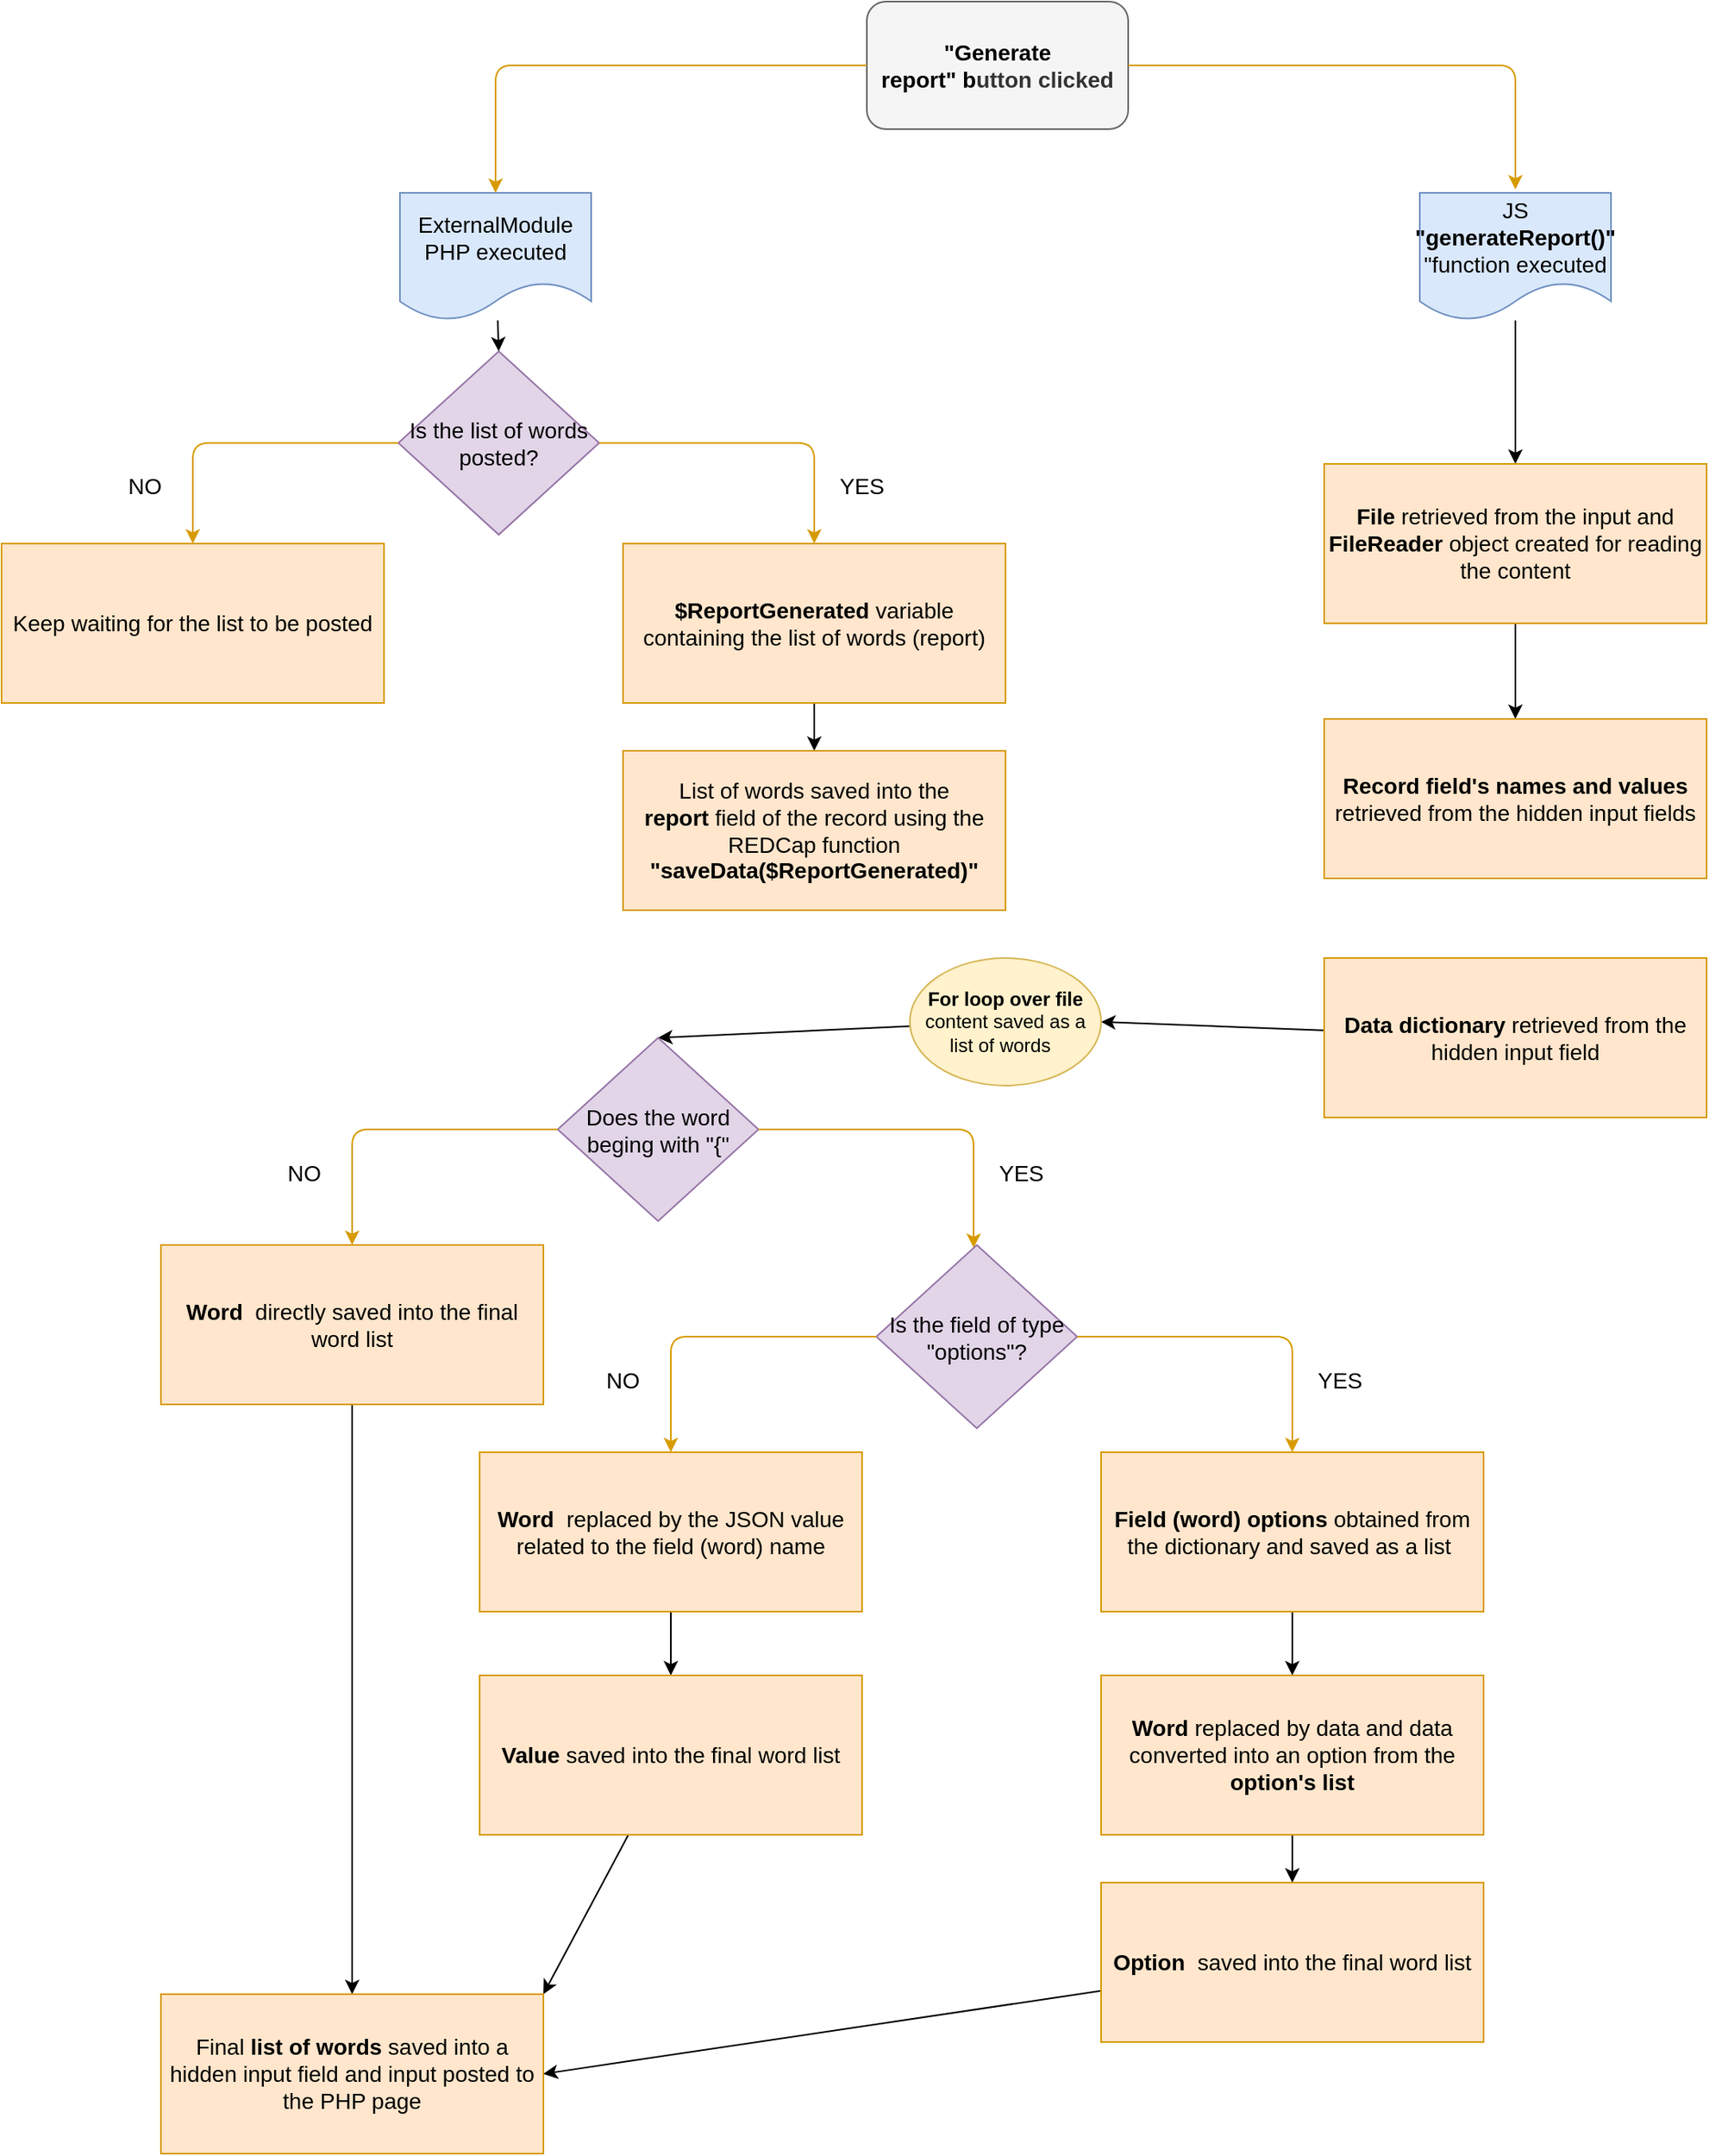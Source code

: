 <mxfile>
    <diagram id="mH1Al9jLPWuHoqc00xgz" name="Página-1">
        <mxGraphModel dx="3487" dy="1191" grid="1" gridSize="10" guides="1" tooltips="1" connect="1" arrows="1" fold="1" page="1" pageScale="1" pageWidth="1169" pageHeight="1654" math="0" shadow="0">
            <root>
                <mxCell id="0"/>
                <mxCell id="1" parent="0"/>
                <mxCell id="2" value="&lt;b style=&quot;color: rgb(0 , 0 , 0) ; font-size: 14px&quot;&gt;&quot;Generate report&quot;&lt;/b&gt;&lt;b style=&quot;color: rgb(0 , 0 , 0) ; font-size: 14px&quot;&gt;&amp;nbsp;b&lt;/b&gt;&lt;span style=&quot;font-size: 14px&quot;&gt;&lt;b&gt;utton clicked&lt;/b&gt;&lt;/span&gt;" style="rounded=1;whiteSpace=wrap;html=1;fillColor=#f5f5f5;strokeColor=#666666;fontColor=#333333;" vertex="1" parent="1">
                    <mxGeometry x="503" y="30" width="164" height="80" as="geometry"/>
                </mxCell>
                <mxCell id="5" value="" style="edgeStyle=elbowEdgeStyle;elbow=horizontal;endArrow=classic;html=1;fontSize=14;exitX=0;exitY=0.5;exitDx=0;exitDy=0;entryX=0.5;entryY=0;entryDx=0;entryDy=0;fillColor=#ffe6cc;strokeColor=#d79b00;" edge="1" parent="1">
                    <mxGeometry width="50" height="50" relative="1" as="geometry">
                        <mxPoint x="503" y="70" as="sourcePoint"/>
                        <mxPoint x="270" y="150" as="targetPoint"/>
                        <Array as="points">
                            <mxPoint x="270" y="60"/>
                            <mxPoint x="476" y="132.5"/>
                            <mxPoint x="484" y="145"/>
                            <mxPoint x="481" y="145"/>
                            <mxPoint x="481" y="135"/>
                            <mxPoint x="481" y="135"/>
                            <mxPoint x="481" y="165"/>
                            <mxPoint x="498" y="125"/>
                            <mxPoint x="478" y="135"/>
                            <mxPoint x="478" y="122.5"/>
                        </Array>
                    </mxGeometry>
                </mxCell>
                <mxCell id="6" value="" style="edgeStyle=elbowEdgeStyle;elbow=horizontal;endArrow=classic;html=1;fontSize=14;exitX=1;exitY=0.5;exitDx=0;exitDy=0;entryX=0.583;entryY=-0.027;entryDx=0;entryDy=0;fillColor=#ffe6cc;strokeColor=#d79b00;entryPerimeter=0;" edge="1" parent="1">
                    <mxGeometry width="50" height="50" relative="1" as="geometry">
                        <mxPoint x="667" y="70" as="sourcePoint"/>
                        <mxPoint x="909.96" y="147.84" as="targetPoint"/>
                        <Array as="points">
                            <mxPoint x="910" y="100"/>
                            <mxPoint x="900" y="90"/>
                            <mxPoint x="920" y="100"/>
                            <mxPoint x="792" y="72.5"/>
                            <mxPoint x="711" y="62.5"/>
                            <mxPoint x="691" y="72.5"/>
                            <mxPoint x="691" y="60"/>
                        </Array>
                    </mxGeometry>
                </mxCell>
                <mxCell id="7" value="ExternalModule PHP executed" style="shape=document;whiteSpace=wrap;html=1;boundedLbl=1;fontSize=14;fillColor=#dae8fc;strokeColor=#6c8ebf;" vertex="1" parent="1">
                    <mxGeometry x="210" y="150" width="120" height="80" as="geometry"/>
                </mxCell>
                <mxCell id="55" style="edgeStyle=none;html=1;" edge="1" parent="1" source="8" target="14">
                    <mxGeometry relative="1" as="geometry"/>
                </mxCell>
                <mxCell id="8" value="JS &lt;b&gt;&quot;generateReport()&quot;&lt;/b&gt; &quot;function executed" style="shape=document;whiteSpace=wrap;html=1;boundedLbl=1;fontSize=14;fillColor=#dae8fc;strokeColor=#6c8ebf;" vertex="1" parent="1">
                    <mxGeometry x="850" y="150" width="120" height="80" as="geometry"/>
                </mxCell>
                <mxCell id="56" style="edgeStyle=none;html=1;entryX=0.5;entryY=0;entryDx=0;entryDy=0;" edge="1" parent="1" source="14" target="15">
                    <mxGeometry relative="1" as="geometry"/>
                </mxCell>
                <mxCell id="14" value="&lt;b&gt;File&lt;/b&gt; retrieved from the input and &lt;b&gt;FileReader&lt;/b&gt; object created for reading the content" style="rounded=0;whiteSpace=wrap;html=1;fontSize=14;fillColor=#ffe6cc;strokeColor=#d79b00;" vertex="1" parent="1">
                    <mxGeometry x="790" y="320" width="240" height="100" as="geometry"/>
                </mxCell>
                <mxCell id="15" value="&lt;b&gt;Record field's names and values&lt;/b&gt; retrieved from the hidden input fields" style="rounded=0;whiteSpace=wrap;html=1;fontSize=14;fillColor=#ffe6cc;strokeColor=#d79b00;" vertex="1" parent="1">
                    <mxGeometry x="790" y="480" width="240" height="100" as="geometry"/>
                </mxCell>
                <mxCell id="40" style="edgeStyle=none;html=1;entryX=1;entryY=0.5;entryDx=0;entryDy=0;" edge="1" parent="1" source="16" target="17">
                    <mxGeometry relative="1" as="geometry"/>
                </mxCell>
                <mxCell id="16" value="&lt;b&gt;Data dictionary&lt;/b&gt;&amp;nbsp;retrieved from the hidden input field" style="rounded=0;whiteSpace=wrap;html=1;fontSize=14;fillColor=#ffe6cc;strokeColor=#d79b00;" vertex="1" parent="1">
                    <mxGeometry x="790" y="630" width="240" height="100" as="geometry"/>
                </mxCell>
                <mxCell id="41" style="edgeStyle=none;html=1;entryX=0.5;entryY=0;entryDx=0;entryDy=0;" edge="1" parent="1" source="17" target="22">
                    <mxGeometry relative="1" as="geometry"/>
                </mxCell>
                <mxCell id="17" value="&lt;b&gt;For&lt;/b&gt; &lt;b&gt;loop over file&lt;/b&gt; content saved as a list of words&amp;nbsp;&amp;nbsp;" style="ellipse;whiteSpace=wrap;html=1;fillColor=#fff2cc;strokeColor=#d6b656;" vertex="1" parent="1">
                    <mxGeometry x="530" y="630" width="120" height="80" as="geometry"/>
                </mxCell>
                <mxCell id="58" style="edgeStyle=none;html=1;" edge="1" parent="1" source="20" target="43">
                    <mxGeometry relative="1" as="geometry"/>
                </mxCell>
                <mxCell id="20" value="&lt;b&gt;Word&amp;nbsp; &lt;/b&gt;directly saved into the final word list" style="rounded=0;whiteSpace=wrap;html=1;fontSize=14;fillColor=#ffe6cc;strokeColor=#d79b00;" vertex="1" parent="1">
                    <mxGeometry x="60" y="810" width="240" height="100" as="geometry"/>
                </mxCell>
                <mxCell id="22" value="Does the word beging with &quot;{&quot;" style="rhombus;whiteSpace=wrap;html=1;fontSize=14;fillColor=#e1d5e7;strokeColor=#9673a6;" vertex="1" parent="1">
                    <mxGeometry x="309" y="680" width="126" height="115" as="geometry"/>
                </mxCell>
                <mxCell id="23" value="" style="edgeStyle=elbowEdgeStyle;elbow=horizontal;endArrow=classic;html=1;fontSize=14;exitX=0;exitY=0.5;exitDx=0;exitDy=0;fillColor=#ffe6cc;strokeColor=#d79b00;" edge="1" parent="1" source="22" target="20">
                    <mxGeometry width="50" height="50" relative="1" as="geometry">
                        <mxPoint x="302" y="730" as="sourcePoint"/>
                        <mxPoint x="180" y="810" as="targetPoint"/>
                        <Array as="points">
                            <mxPoint x="180" y="740"/>
                            <mxPoint x="282" y="800"/>
                            <mxPoint x="290" y="812.5"/>
                            <mxPoint x="287" y="812.5"/>
                            <mxPoint x="287" y="802.5"/>
                            <mxPoint x="287" y="802.5"/>
                            <mxPoint x="287" y="832.5"/>
                            <mxPoint x="304" y="792.5"/>
                            <mxPoint x="284" y="802.5"/>
                            <mxPoint x="284" y="790"/>
                        </Array>
                    </mxGeometry>
                </mxCell>
                <mxCell id="24" value="YES" style="text;html=1;align=center;verticalAlign=middle;whiteSpace=wrap;rounded=0;fontSize=14;direction=east;" vertex="1" parent="1">
                    <mxGeometry x="570" y="750" width="60" height="30" as="geometry"/>
                </mxCell>
                <mxCell id="25" value="NO" style="text;html=1;align=center;verticalAlign=middle;whiteSpace=wrap;rounded=0;fontSize=14;direction=east;" vertex="1" parent="1">
                    <mxGeometry x="120" y="750" width="60" height="30" as="geometry"/>
                </mxCell>
                <mxCell id="26" value="" style="edgeStyle=elbowEdgeStyle;elbow=horizontal;endArrow=classic;html=1;fontSize=14;exitX=1;exitY=0.5;exitDx=0;exitDy=0;fillColor=#ffe6cc;strokeColor=#d79b00;" edge="1" parent="1" source="22" target="29">
                    <mxGeometry width="50" height="50" relative="1" as="geometry">
                        <mxPoint x="462" y="792.5" as="sourcePoint"/>
                        <mxPoint x="570" y="810" as="targetPoint"/>
                        <Array as="points">
                            <mxPoint x="570" y="740"/>
                            <mxPoint x="560" y="740"/>
                            <mxPoint x="479" y="730"/>
                            <mxPoint x="459" y="740"/>
                            <mxPoint x="459" y="727.5"/>
                        </Array>
                    </mxGeometry>
                </mxCell>
                <mxCell id="39" style="edgeStyle=none;html=1;entryX=0.5;entryY=0;entryDx=0;entryDy=0;" edge="1" parent="1" source="27" target="34">
                    <mxGeometry relative="1" as="geometry"/>
                </mxCell>
                <mxCell id="27" value="&lt;b&gt;Word&amp;nbsp; &lt;/b&gt;replaced by the JSON value related to the field (word) name" style="rounded=0;whiteSpace=wrap;html=1;fontSize=14;fillColor=#ffe6cc;strokeColor=#d79b00;" vertex="1" parent="1">
                    <mxGeometry x="260" y="940" width="240" height="100" as="geometry"/>
                </mxCell>
                <mxCell id="37" style="edgeStyle=none;html=1;entryX=0.5;entryY=0;entryDx=0;entryDy=0;" edge="1" parent="1" source="28" target="35">
                    <mxGeometry relative="1" as="geometry"/>
                </mxCell>
                <mxCell id="28" value="&lt;b&gt;Field (word) options &lt;/b&gt;obtained from the dictionary and saved as a list&amp;nbsp;" style="rounded=0;whiteSpace=wrap;html=1;fontSize=14;fillColor=#ffe6cc;strokeColor=#d79b00;" vertex="1" parent="1">
                    <mxGeometry x="650" y="940" width="240" height="100" as="geometry"/>
                </mxCell>
                <mxCell id="29" value="Is the field of type &quot;options&quot;?" style="rhombus;whiteSpace=wrap;html=1;fontSize=14;fillColor=#e1d5e7;strokeColor=#9673a6;" vertex="1" parent="1">
                    <mxGeometry x="509" y="810" width="126" height="115" as="geometry"/>
                </mxCell>
                <mxCell id="30" value="" style="edgeStyle=elbowEdgeStyle;elbow=horizontal;endArrow=classic;html=1;fontSize=14;exitX=0;exitY=0.5;exitDx=0;exitDy=0;fillColor=#ffe6cc;strokeColor=#d79b00;" edge="1" parent="1" source="29" target="27">
                    <mxGeometry width="50" height="50" relative="1" as="geometry">
                        <mxPoint x="502" y="860" as="sourcePoint"/>
                        <mxPoint x="380" y="940" as="targetPoint"/>
                        <Array as="points">
                            <mxPoint x="380" y="870"/>
                            <mxPoint x="482" y="930"/>
                            <mxPoint x="490" y="942.5"/>
                            <mxPoint x="487" y="942.5"/>
                            <mxPoint x="487" y="932.5"/>
                            <mxPoint x="487" y="932.5"/>
                            <mxPoint x="487" y="962.5"/>
                            <mxPoint x="504" y="922.5"/>
                            <mxPoint x="484" y="932.5"/>
                            <mxPoint x="484" y="920"/>
                        </Array>
                    </mxGeometry>
                </mxCell>
                <mxCell id="31" value="YES" style="text;html=1;align=center;verticalAlign=middle;whiteSpace=wrap;rounded=0;fontSize=14;direction=east;" vertex="1" parent="1">
                    <mxGeometry x="770" y="880" width="60" height="30" as="geometry"/>
                </mxCell>
                <mxCell id="32" value="NO" style="text;html=1;align=center;verticalAlign=middle;whiteSpace=wrap;rounded=0;fontSize=14;direction=east;" vertex="1" parent="1">
                    <mxGeometry x="320" y="880" width="60" height="30" as="geometry"/>
                </mxCell>
                <mxCell id="33" value="" style="edgeStyle=elbowEdgeStyle;elbow=horizontal;endArrow=classic;html=1;fontSize=14;exitX=1;exitY=0.5;exitDx=0;exitDy=0;fillColor=#ffe6cc;strokeColor=#d79b00;" edge="1" parent="1" source="29" target="28">
                    <mxGeometry width="50" height="50" relative="1" as="geometry">
                        <mxPoint x="662" y="922.5" as="sourcePoint"/>
                        <mxPoint x="770" y="940" as="targetPoint"/>
                        <Array as="points">
                            <mxPoint x="770" y="870"/>
                            <mxPoint x="760" y="870"/>
                            <mxPoint x="679" y="860"/>
                            <mxPoint x="659" y="870"/>
                            <mxPoint x="659" y="857.5"/>
                        </Array>
                    </mxGeometry>
                </mxCell>
                <mxCell id="59" style="edgeStyle=none;html=1;entryX=1;entryY=0;entryDx=0;entryDy=0;" edge="1" parent="1" source="34" target="43">
                    <mxGeometry relative="1" as="geometry"/>
                </mxCell>
                <mxCell id="34" value="&lt;b&gt;Value&amp;nbsp;&lt;/b&gt;saved into the final word list" style="rounded=0;whiteSpace=wrap;html=1;fontSize=14;fillColor=#ffe6cc;strokeColor=#d79b00;" vertex="1" parent="1">
                    <mxGeometry x="260" y="1080" width="240" height="100" as="geometry"/>
                </mxCell>
                <mxCell id="38" style="edgeStyle=none;html=1;" edge="1" parent="1" source="35" target="36">
                    <mxGeometry relative="1" as="geometry"/>
                </mxCell>
                <mxCell id="35" value="&lt;b&gt;Word &lt;/b&gt;replaced by data&lt;b&gt;&amp;nbsp;&lt;/b&gt;and data converted into an option from the &lt;b&gt;option's list&lt;/b&gt;" style="rounded=0;whiteSpace=wrap;html=1;fontSize=14;fillColor=#ffe6cc;strokeColor=#d79b00;" vertex="1" parent="1">
                    <mxGeometry x="650" y="1080" width="240" height="100" as="geometry"/>
                </mxCell>
                <mxCell id="60" style="edgeStyle=none;html=1;entryX=1;entryY=0.5;entryDx=0;entryDy=0;" edge="1" parent="1" source="36" target="43">
                    <mxGeometry relative="1" as="geometry"/>
                </mxCell>
                <mxCell id="36" value="&lt;b&gt;Option&amp;nbsp;&amp;nbsp;&lt;/b&gt;saved into the final word list" style="rounded=0;whiteSpace=wrap;html=1;fontSize=14;fillColor=#ffe6cc;strokeColor=#d79b00;" vertex="1" parent="1">
                    <mxGeometry x="650" y="1210" width="240" height="100" as="geometry"/>
                </mxCell>
                <mxCell id="42" value="&lt;span&gt;Keep waiting for the list to be posted&lt;/span&gt;" style="rounded=0;whiteSpace=wrap;html=1;fontSize=14;fillColor=#ffe6cc;strokeColor=#d79b00;" vertex="1" parent="1">
                    <mxGeometry x="-40" y="370" width="240" height="100" as="geometry"/>
                </mxCell>
                <mxCell id="43" value="Final&lt;b&gt; list of words &lt;/b&gt;saved into a hidden input field and input posted to the PHP page" style="rounded=0;whiteSpace=wrap;html=1;fontSize=14;fillColor=#ffe6cc;strokeColor=#d79b00;" vertex="1" parent="1">
                    <mxGeometry x="60" y="1280" width="240" height="100" as="geometry"/>
                </mxCell>
                <mxCell id="45" value="Is the list of words posted?" style="rhombus;whiteSpace=wrap;html=1;fontSize=14;fillColor=#e1d5e7;strokeColor=#9673a6;" vertex="1" parent="1">
                    <mxGeometry x="209" y="249.39" width="126" height="115" as="geometry"/>
                </mxCell>
                <mxCell id="46" value="" style="edgeStyle=elbowEdgeStyle;elbow=horizontal;endArrow=classic;html=1;fontSize=14;exitX=0;exitY=0.5;exitDx=0;exitDy=0;fillColor=#ffe6cc;strokeColor=#d79b00;" edge="1" parent="1" source="45">
                    <mxGeometry width="50" height="50" relative="1" as="geometry">
                        <mxPoint x="202" y="299.39" as="sourcePoint"/>
                        <mxPoint x="80" y="370" as="targetPoint"/>
                        <Array as="points">
                            <mxPoint x="80" y="309.39"/>
                            <mxPoint x="182" y="369.39"/>
                            <mxPoint x="190" y="381.89"/>
                            <mxPoint x="187" y="381.89"/>
                            <mxPoint x="187" y="371.89"/>
                            <mxPoint x="187" y="371.89"/>
                            <mxPoint x="187" y="401.89"/>
                            <mxPoint x="204" y="361.89"/>
                            <mxPoint x="184" y="371.89"/>
                            <mxPoint x="184" y="359.39"/>
                        </Array>
                    </mxGeometry>
                </mxCell>
                <mxCell id="47" value="NO" style="text;html=1;align=center;verticalAlign=middle;whiteSpace=wrap;rounded=0;fontSize=14;direction=east;" vertex="1" parent="1">
                    <mxGeometry x="20" y="319.39" width="60" height="30" as="geometry"/>
                </mxCell>
                <mxCell id="48" value="" style="edgeStyle=elbowEdgeStyle;elbow=horizontal;endArrow=classic;html=1;fontSize=14;exitX=1;exitY=0.5;exitDx=0;exitDy=0;fillColor=#ffe6cc;strokeColor=#d79b00;entryX=0.5;entryY=0;entryDx=0;entryDy=0;" edge="1" parent="1" source="45" target="49">
                    <mxGeometry width="50" height="50" relative="1" as="geometry">
                        <mxPoint x="362" y="361.89" as="sourcePoint"/>
                        <mxPoint x="470" y="381.215" as="targetPoint"/>
                        <Array as="points">
                            <mxPoint x="470" y="309.39"/>
                            <mxPoint x="460" y="309.39"/>
                            <mxPoint x="379" y="299.39"/>
                            <mxPoint x="359" y="309.39"/>
                            <mxPoint x="359" y="296.89"/>
                        </Array>
                    </mxGeometry>
                </mxCell>
                <mxCell id="53" style="edgeStyle=none;html=1;" edge="1" parent="1" source="49" target="51">
                    <mxGeometry relative="1" as="geometry"/>
                </mxCell>
                <mxCell id="49" value="&lt;b&gt;$ReportGenerated&lt;/b&gt; variable containing the list of words (report)" style="rounded=0;whiteSpace=wrap;html=1;fontSize=14;fillColor=#ffe6cc;strokeColor=#d79b00;" vertex="1" parent="1">
                    <mxGeometry x="350" y="370" width="240" height="100" as="geometry"/>
                </mxCell>
                <mxCell id="51" value="List of words saved into the &lt;b&gt;report&lt;/b&gt;&amp;nbsp;field of the record using the REDCap function &lt;b&gt;&quot;saveData($ReportGenerated)&quot;&lt;/b&gt;" style="rounded=0;whiteSpace=wrap;html=1;fontSize=14;fillColor=#ffe6cc;strokeColor=#d79b00;" vertex="1" parent="1">
                    <mxGeometry x="350" y="500" width="240" height="100" as="geometry"/>
                </mxCell>
                <mxCell id="52" value="YES" style="text;html=1;align=center;verticalAlign=middle;whiteSpace=wrap;rounded=0;fontSize=14;direction=east;" vertex="1" parent="1">
                    <mxGeometry x="470" y="319.39" width="60" height="30" as="geometry"/>
                </mxCell>
                <mxCell id="54" style="edgeStyle=none;html=1;entryX=0.5;entryY=0;entryDx=0;entryDy=0;" edge="1" parent="1" source="7" target="45">
                    <mxGeometry relative="1" as="geometry">
                        <mxPoint x="272" y="220" as="sourcePoint"/>
                        <mxPoint x="480" y="510" as="targetPoint"/>
                    </mxGeometry>
                </mxCell>
            </root>
        </mxGraphModel>
    </diagram>
</mxfile>